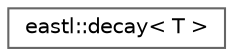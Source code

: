 digraph "类继承关系图"
{
 // LATEX_PDF_SIZE
  bgcolor="transparent";
  edge [fontname=Helvetica,fontsize=10,labelfontname=Helvetica,labelfontsize=10];
  node [fontname=Helvetica,fontsize=10,shape=box,height=0.2,width=0.4];
  rankdir="LR";
  Node0 [id="Node000000",label="eastl::decay\< T \>",height=0.2,width=0.4,color="grey40", fillcolor="white", style="filled",URL="$structeastl_1_1decay.html",tooltip=" "];
}
